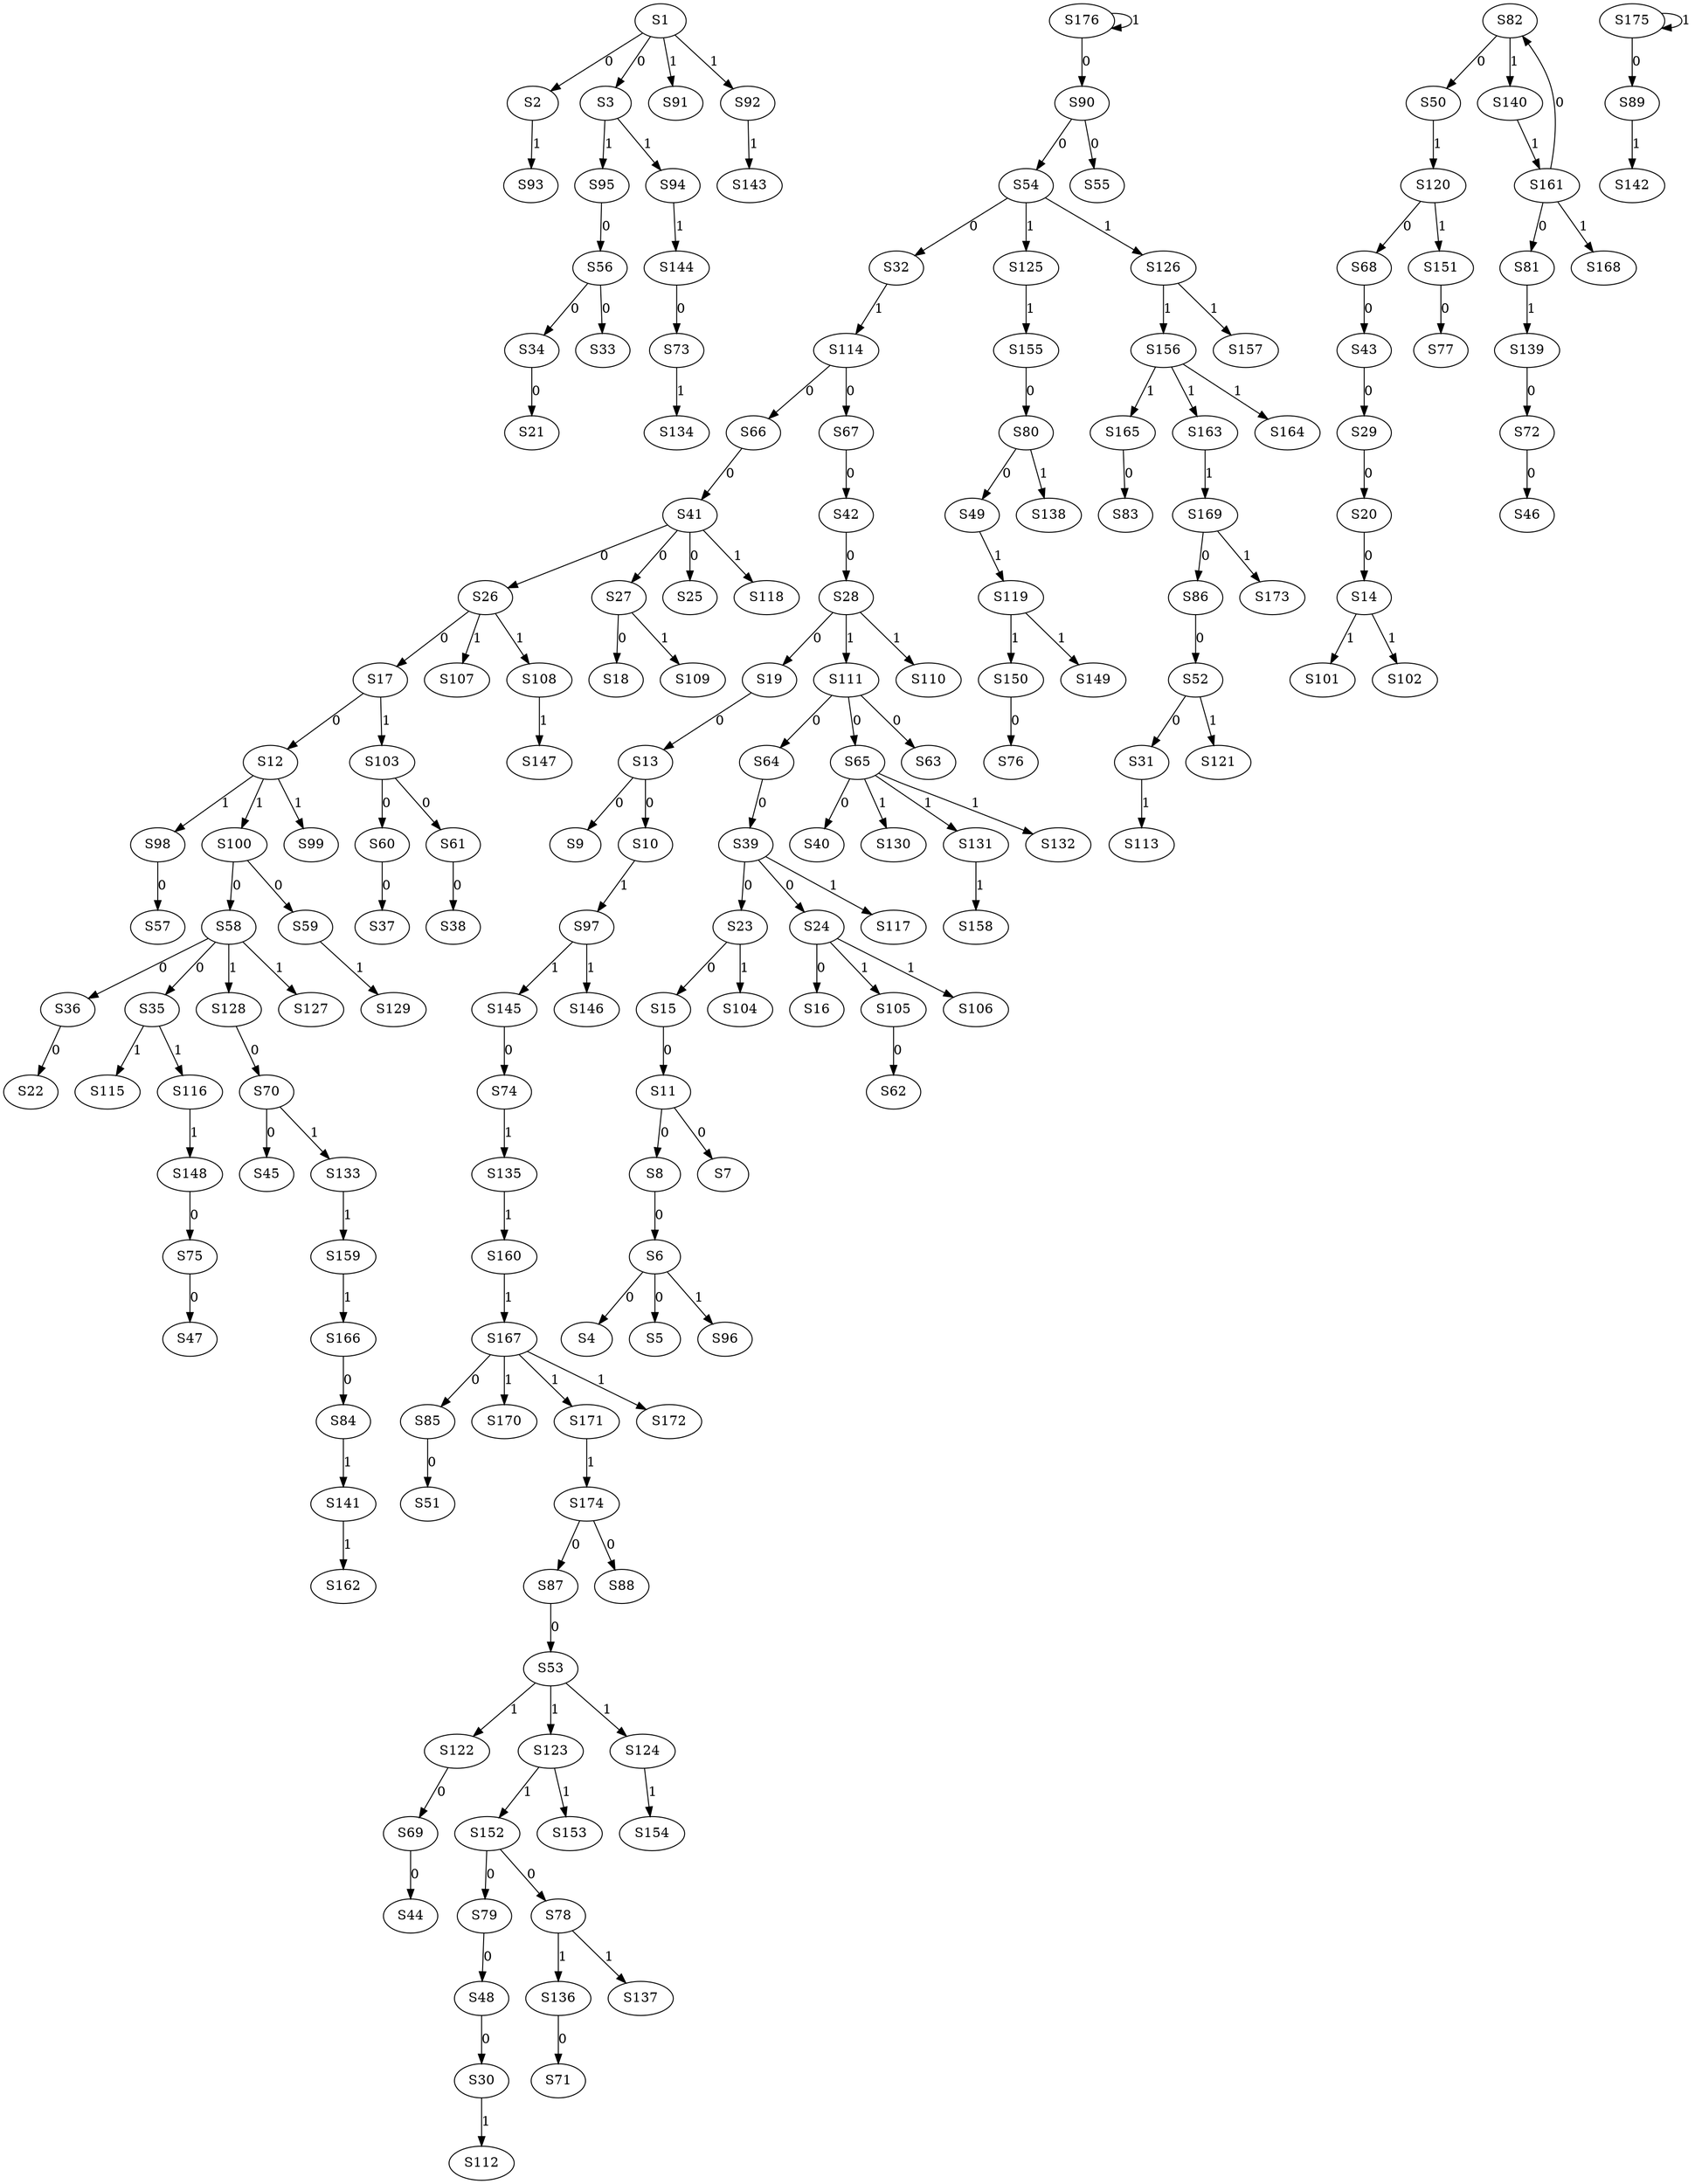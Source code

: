 strict digraph {
	S1 -> S2 [ label = 0 ];
	S1 -> S3 [ label = 0 ];
	S6 -> S4 [ label = 0 ];
	S6 -> S5 [ label = 0 ];
	S8 -> S6 [ label = 0 ];
	S11 -> S7 [ label = 0 ];
	S11 -> S8 [ label = 0 ];
	S13 -> S9 [ label = 0 ];
	S13 -> S10 [ label = 0 ];
	S15 -> S11 [ label = 0 ];
	S17 -> S12 [ label = 0 ];
	S19 -> S13 [ label = 0 ];
	S20 -> S14 [ label = 0 ];
	S23 -> S15 [ label = 0 ];
	S24 -> S16 [ label = 0 ];
	S26 -> S17 [ label = 0 ];
	S27 -> S18 [ label = 0 ];
	S28 -> S19 [ label = 0 ];
	S29 -> S20 [ label = 0 ];
	S34 -> S21 [ label = 0 ];
	S36 -> S22 [ label = 0 ];
	S39 -> S23 [ label = 0 ];
	S39 -> S24 [ label = 0 ];
	S41 -> S25 [ label = 0 ];
	S41 -> S26 [ label = 0 ];
	S41 -> S27 [ label = 0 ];
	S42 -> S28 [ label = 0 ];
	S43 -> S29 [ label = 0 ];
	S48 -> S30 [ label = 0 ];
	S52 -> S31 [ label = 0 ];
	S54 -> S32 [ label = 0 ];
	S56 -> S33 [ label = 0 ];
	S56 -> S34 [ label = 0 ];
	S58 -> S35 [ label = 0 ];
	S58 -> S36 [ label = 0 ];
	S60 -> S37 [ label = 0 ];
	S61 -> S38 [ label = 0 ];
	S64 -> S39 [ label = 0 ];
	S65 -> S40 [ label = 0 ];
	S66 -> S41 [ label = 0 ];
	S67 -> S42 [ label = 0 ];
	S68 -> S43 [ label = 0 ];
	S69 -> S44 [ label = 0 ];
	S70 -> S45 [ label = 0 ];
	S72 -> S46 [ label = 0 ];
	S75 -> S47 [ label = 0 ];
	S79 -> S48 [ label = 0 ];
	S80 -> S49 [ label = 0 ];
	S82 -> S50 [ label = 0 ];
	S85 -> S51 [ label = 0 ];
	S86 -> S52 [ label = 0 ];
	S87 -> S53 [ label = 0 ];
	S90 -> S54 [ label = 0 ];
	S90 -> S55 [ label = 0 ];
	S95 -> S56 [ label = 0 ];
	S98 -> S57 [ label = 0 ];
	S100 -> S58 [ label = 0 ];
	S100 -> S59 [ label = 0 ];
	S103 -> S60 [ label = 0 ];
	S103 -> S61 [ label = 0 ];
	S105 -> S62 [ label = 0 ];
	S111 -> S63 [ label = 0 ];
	S111 -> S64 [ label = 0 ];
	S111 -> S65 [ label = 0 ];
	S114 -> S66 [ label = 0 ];
	S114 -> S67 [ label = 0 ];
	S120 -> S68 [ label = 0 ];
	S122 -> S69 [ label = 0 ];
	S128 -> S70 [ label = 0 ];
	S136 -> S71 [ label = 0 ];
	S139 -> S72 [ label = 0 ];
	S144 -> S73 [ label = 0 ];
	S145 -> S74 [ label = 0 ];
	S148 -> S75 [ label = 0 ];
	S150 -> S76 [ label = 0 ];
	S151 -> S77 [ label = 0 ];
	S152 -> S78 [ label = 0 ];
	S152 -> S79 [ label = 0 ];
	S155 -> S80 [ label = 0 ];
	S161 -> S81 [ label = 0 ];
	S161 -> S82 [ label = 0 ];
	S165 -> S83 [ label = 0 ];
	S166 -> S84 [ label = 0 ];
	S167 -> S85 [ label = 0 ];
	S169 -> S86 [ label = 0 ];
	S174 -> S87 [ label = 0 ];
	S174 -> S88 [ label = 0 ];
	S175 -> S89 [ label = 0 ];
	S176 -> S90 [ label = 0 ];
	S1 -> S91 [ label = 1 ];
	S1 -> S92 [ label = 1 ];
	S2 -> S93 [ label = 1 ];
	S3 -> S94 [ label = 1 ];
	S3 -> S95 [ label = 1 ];
	S6 -> S96 [ label = 1 ];
	S10 -> S97 [ label = 1 ];
	S12 -> S98 [ label = 1 ];
	S12 -> S99 [ label = 1 ];
	S12 -> S100 [ label = 1 ];
	S14 -> S101 [ label = 1 ];
	S14 -> S102 [ label = 1 ];
	S17 -> S103 [ label = 1 ];
	S23 -> S104 [ label = 1 ];
	S24 -> S105 [ label = 1 ];
	S24 -> S106 [ label = 1 ];
	S26 -> S107 [ label = 1 ];
	S26 -> S108 [ label = 1 ];
	S27 -> S109 [ label = 1 ];
	S28 -> S110 [ label = 1 ];
	S28 -> S111 [ label = 1 ];
	S30 -> S112 [ label = 1 ];
	S31 -> S113 [ label = 1 ];
	S32 -> S114 [ label = 1 ];
	S35 -> S115 [ label = 1 ];
	S35 -> S116 [ label = 1 ];
	S39 -> S117 [ label = 1 ];
	S41 -> S118 [ label = 1 ];
	S49 -> S119 [ label = 1 ];
	S50 -> S120 [ label = 1 ];
	S52 -> S121 [ label = 1 ];
	S53 -> S122 [ label = 1 ];
	S53 -> S123 [ label = 1 ];
	S53 -> S124 [ label = 1 ];
	S54 -> S125 [ label = 1 ];
	S54 -> S126 [ label = 1 ];
	S58 -> S127 [ label = 1 ];
	S58 -> S128 [ label = 1 ];
	S59 -> S129 [ label = 1 ];
	S65 -> S130 [ label = 1 ];
	S65 -> S131 [ label = 1 ];
	S65 -> S132 [ label = 1 ];
	S70 -> S133 [ label = 1 ];
	S73 -> S134 [ label = 1 ];
	S74 -> S135 [ label = 1 ];
	S78 -> S136 [ label = 1 ];
	S78 -> S137 [ label = 1 ];
	S80 -> S138 [ label = 1 ];
	S81 -> S139 [ label = 1 ];
	S82 -> S140 [ label = 1 ];
	S84 -> S141 [ label = 1 ];
	S89 -> S142 [ label = 1 ];
	S92 -> S143 [ label = 1 ];
	S94 -> S144 [ label = 1 ];
	S97 -> S145 [ label = 1 ];
	S97 -> S146 [ label = 1 ];
	S108 -> S147 [ label = 1 ];
	S116 -> S148 [ label = 1 ];
	S119 -> S149 [ label = 1 ];
	S119 -> S150 [ label = 1 ];
	S120 -> S151 [ label = 1 ];
	S123 -> S152 [ label = 1 ];
	S123 -> S153 [ label = 1 ];
	S124 -> S154 [ label = 1 ];
	S125 -> S155 [ label = 1 ];
	S126 -> S156 [ label = 1 ];
	S126 -> S157 [ label = 1 ];
	S131 -> S158 [ label = 1 ];
	S133 -> S159 [ label = 1 ];
	S135 -> S160 [ label = 1 ];
	S140 -> S161 [ label = 1 ];
	S141 -> S162 [ label = 1 ];
	S156 -> S163 [ label = 1 ];
	S156 -> S164 [ label = 1 ];
	S156 -> S165 [ label = 1 ];
	S159 -> S166 [ label = 1 ];
	S160 -> S167 [ label = 1 ];
	S161 -> S168 [ label = 1 ];
	S163 -> S169 [ label = 1 ];
	S167 -> S170 [ label = 1 ];
	S167 -> S171 [ label = 1 ];
	S167 -> S172 [ label = 1 ];
	S169 -> S173 [ label = 1 ];
	S171 -> S174 [ label = 1 ];
	S175 -> S175 [ label = 1 ];
	S176 -> S176 [ label = 1 ];
}